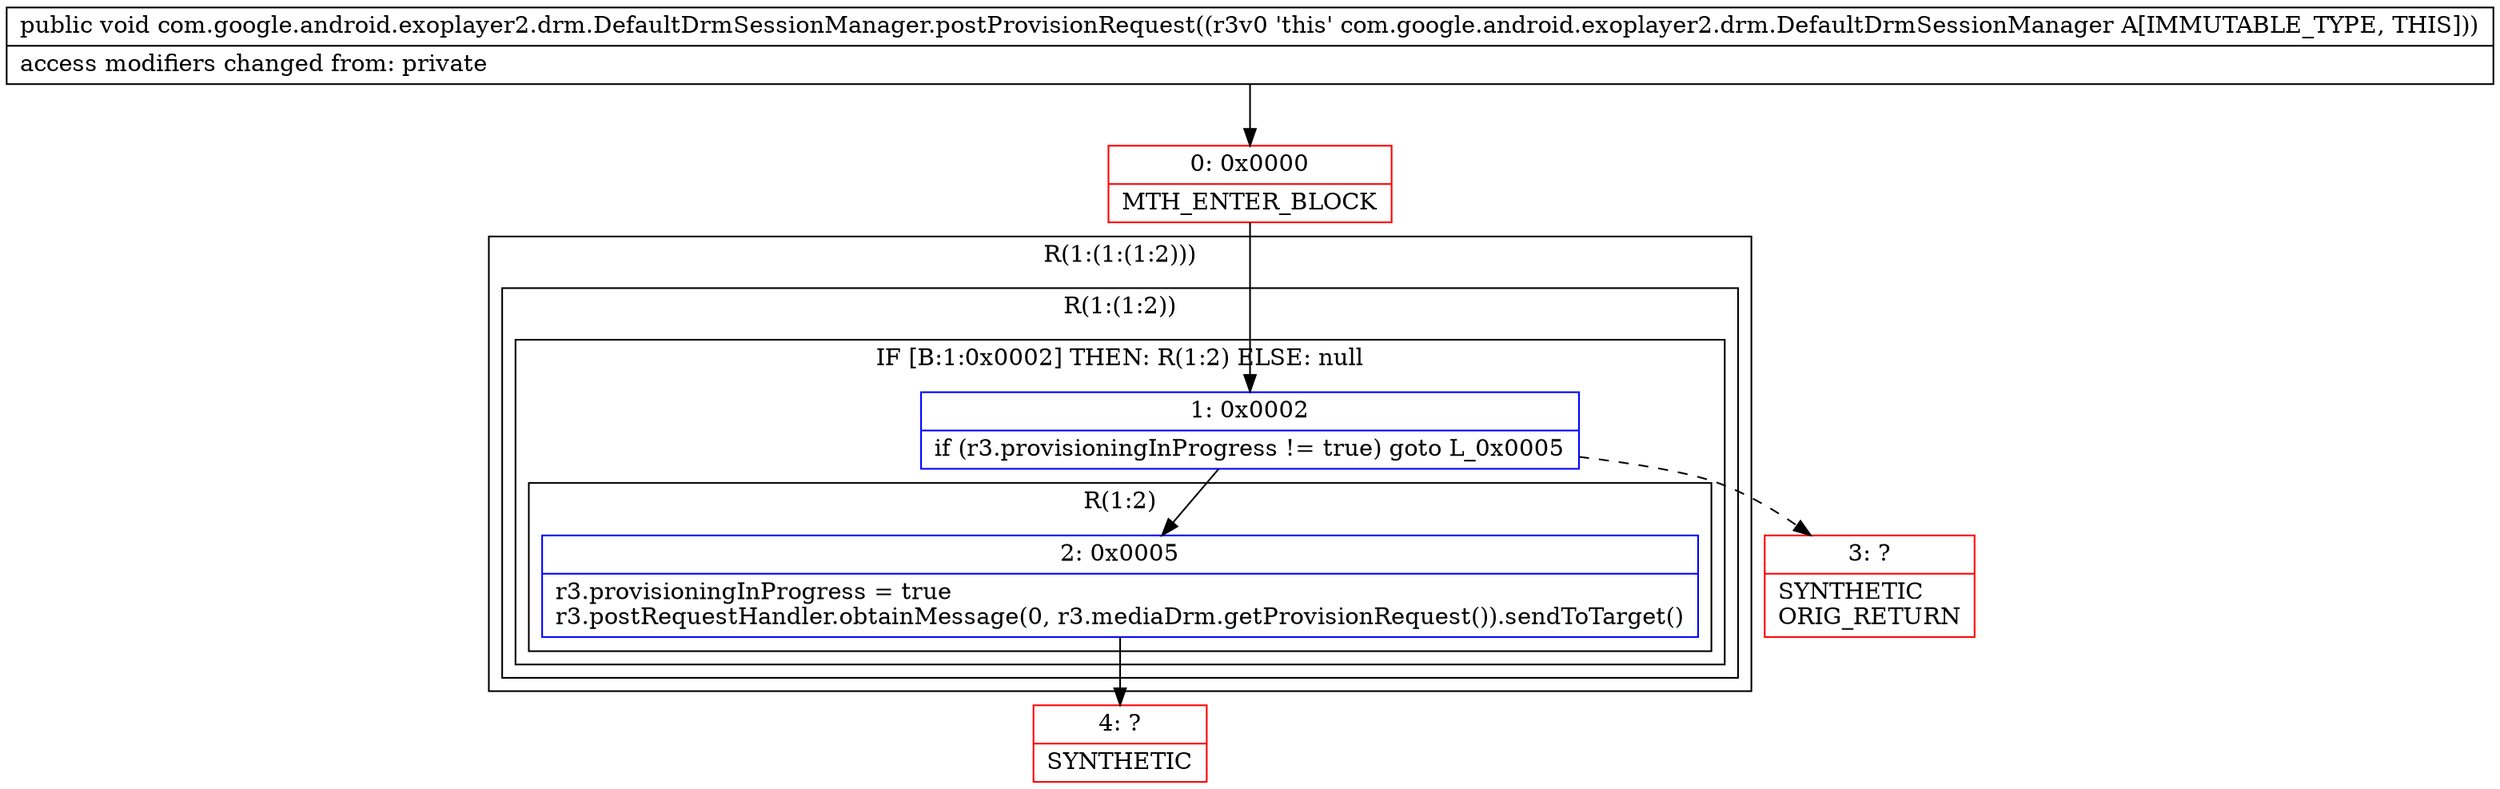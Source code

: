digraph "CFG forcom.google.android.exoplayer2.drm.DefaultDrmSessionManager.postProvisionRequest()V" {
subgraph cluster_Region_378724670 {
label = "R(1:(1:(1:2)))";
node [shape=record,color=blue];
subgraph cluster_Region_1835886184 {
label = "R(1:(1:2))";
node [shape=record,color=blue];
subgraph cluster_IfRegion_1908441185 {
label = "IF [B:1:0x0002] THEN: R(1:2) ELSE: null";
node [shape=record,color=blue];
Node_1 [shape=record,label="{1\:\ 0x0002|if (r3.provisioningInProgress != true) goto L_0x0005\l}"];
subgraph cluster_Region_625625191 {
label = "R(1:2)";
node [shape=record,color=blue];
Node_2 [shape=record,label="{2\:\ 0x0005|r3.provisioningInProgress = true\lr3.postRequestHandler.obtainMessage(0, r3.mediaDrm.getProvisionRequest()).sendToTarget()\l}"];
}
}
}
}
Node_0 [shape=record,color=red,label="{0\:\ 0x0000|MTH_ENTER_BLOCK\l}"];
Node_3 [shape=record,color=red,label="{3\:\ ?|SYNTHETIC\lORIG_RETURN\l}"];
Node_4 [shape=record,color=red,label="{4\:\ ?|SYNTHETIC\l}"];
MethodNode[shape=record,label="{public void com.google.android.exoplayer2.drm.DefaultDrmSessionManager.postProvisionRequest((r3v0 'this' com.google.android.exoplayer2.drm.DefaultDrmSessionManager A[IMMUTABLE_TYPE, THIS]))  | access modifiers changed from: private\l}"];
MethodNode -> Node_0;
Node_1 -> Node_2;
Node_1 -> Node_3[style=dashed];
Node_2 -> Node_4;
Node_0 -> Node_1;
}

